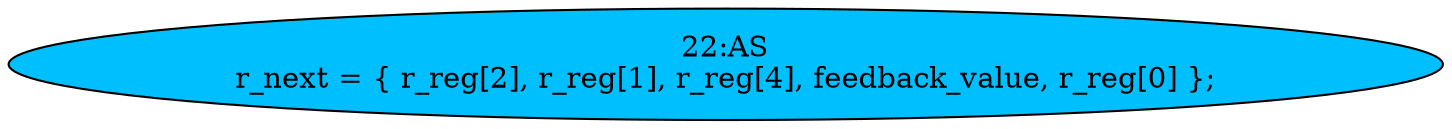 strict digraph "" {
	node [label="\N"];
	"22:AS"	[ast="<pyverilog.vparser.ast.Assign object at 0x7fe43da8a710>",
		def_var="['r_next']",
		fillcolor=deepskyblue,
		label="22:AS
r_next = { r_reg[2], r_reg[1], r_reg[4], feedback_value, r_reg[0] };",
		statements="[]",
		style=filled,
		typ=Assign,
		use_var="['r_reg', 'r_reg', 'r_reg', 'feedback_value', 'r_reg']"];
}
